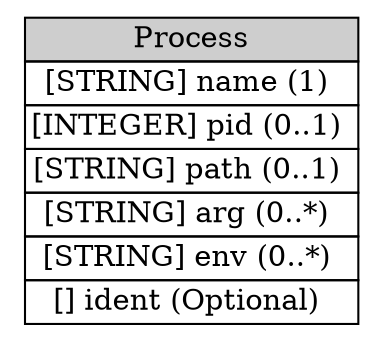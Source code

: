 digraph Process {
	graph [rankdir=LR];
	node [label="\N"];
	graph [bb="0,0,172,148"];
	Process [label=<<table BORDER="0" CELLBORDER="1" CELLSPACING="0"> <tr > <td BGCOLOR="#CECECE" HREF="#" TITLE="The Process class is used to describe processes being executed on sources, targets, and analyzers. ">Process</td> </tr>" %<tr><td HREF="#" TITLE="The name of the program being executed. This is a short name; path and argument information are provided elsewhere.">[STRING] name (1) </td></tr>%<tr><td HREF="#" TITLE="The process identifier of the process.">[INTEGER] pid (0..1) </td></tr>%<tr><td HREF="#" TITLE="The full path of the program being executed.">[STRING] path (0..1) </td></tr>%<tr><td HREF="#" TITLE="A command-line argument to the program. Multiple arguments may be specified (they are assumed to have occurred in the same order they are provided) with multiple uses of arg.">[STRING] arg (0..*) </td></tr>%<tr><td HREF="#" TITLE="An environment string associated with the process; generally of the format &quot;VARIABLE=value&quot;.  Multiple environment strings may be specified with multiple uses of env.">[STRING] env (0..*) </td></tr>%<tr><td HREF="#" TITLE="A unique identifier for the process; see Section 3.2.9.">[] ident (Optional) </td></tr>%</table>>, shape=plaintext, pos="86,74", width="2.3611", height="2.0694"];
}
